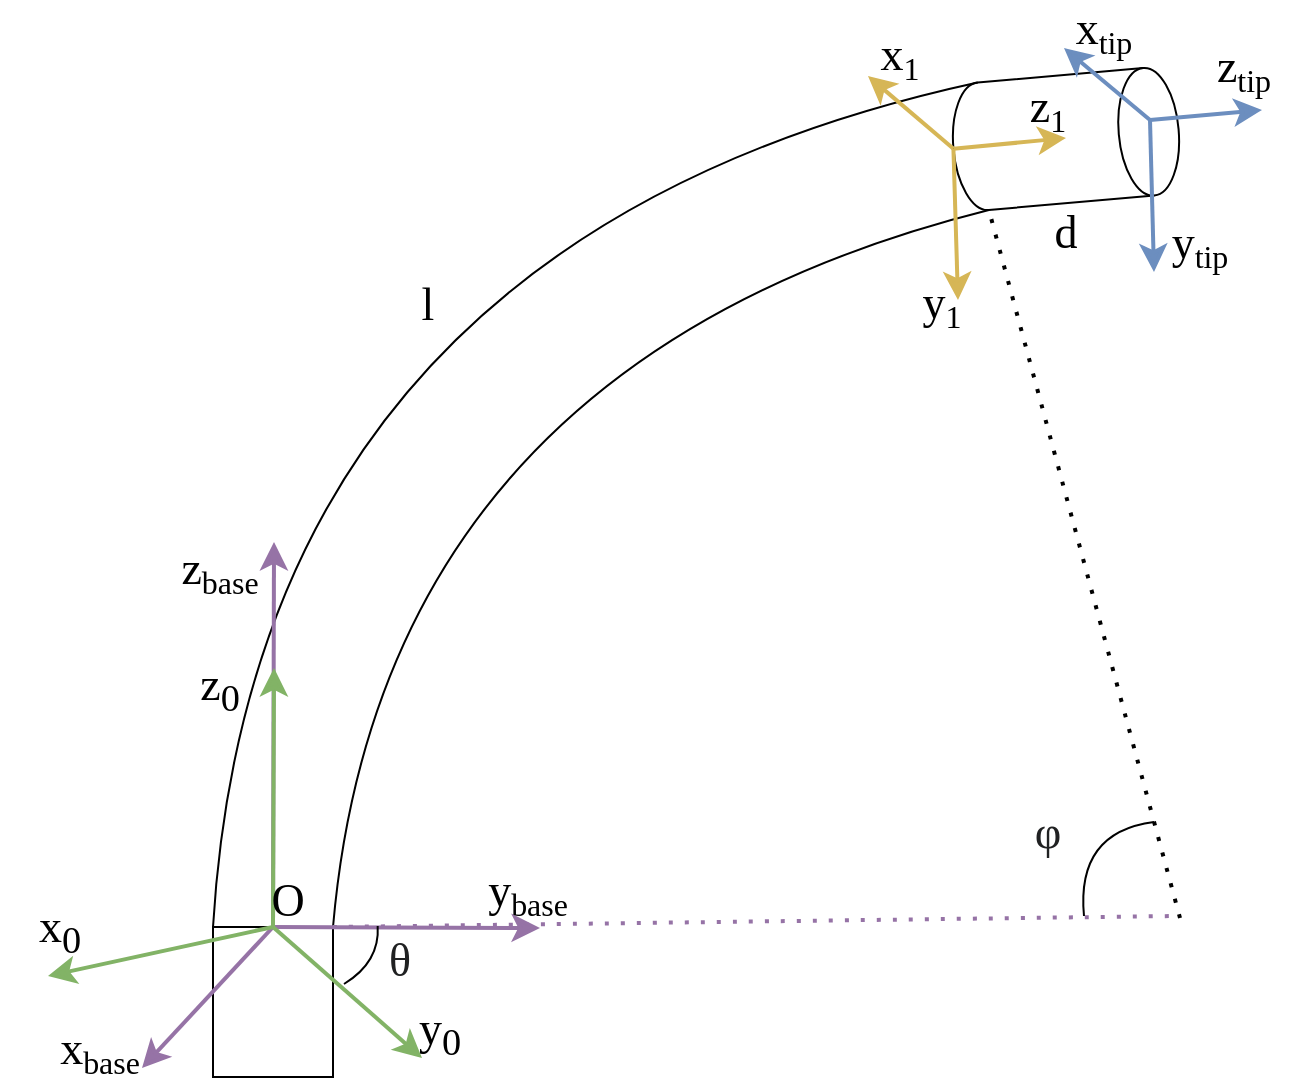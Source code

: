 <mxfile version="26.1.1">
  <diagram name="Page-1" id="MbpDUXyPkNgqn3dvAoPM">
    <mxGraphModel dx="1156" dy="884" grid="1" gridSize="10" guides="1" tooltips="1" connect="1" arrows="1" fold="1" page="0" pageScale="1" pageWidth="850" pageHeight="1100" math="0" shadow="0">
      <root>
        <mxCell id="0" />
        <mxCell id="1" parent="0" />
        <mxCell id="sI-5W3gZ8LKhCkME_i8S-5" value="" style="rounded=0;whiteSpace=wrap;html=1;rotation=-90;fillColor=none;" vertex="1" parent="1">
          <mxGeometry x="-61" y="371" width="75" height="60" as="geometry" />
        </mxCell>
        <mxCell id="sI-5W3gZ8LKhCkME_i8S-6" value="" style="endArrow=none;html=1;rounded=0;fontSize=12;startSize=8;endSize=8;curved=1;exitX=1;exitY=1;exitDx=0;exitDy=0;entryX=1;entryY=1;entryDx=0;entryDy=-15;entryPerimeter=0;" edge="1" parent="1" source="sI-5W3gZ8LKhCkME_i8S-5" target="sI-5W3gZ8LKhCkME_i8S-8">
          <mxGeometry width="50" height="50" relative="1" as="geometry">
            <mxPoint x="238" y="226" as="sourcePoint" />
            <mxPoint x="257" y="59" as="targetPoint" />
            <Array as="points">
              <mxPoint x="31" y="81" />
            </Array>
          </mxGeometry>
        </mxCell>
        <mxCell id="sI-5W3gZ8LKhCkME_i8S-7" value="" style="endArrow=none;html=1;rounded=0;fontSize=12;startSize=8;endSize=8;curved=1;exitX=1;exitY=0;exitDx=0;exitDy=0;entryX=0;entryY=1;entryDx=0;entryDy=-15;entryPerimeter=0;" edge="1" parent="1" source="sI-5W3gZ8LKhCkME_i8S-5" target="sI-5W3gZ8LKhCkME_i8S-8">
          <mxGeometry width="50" height="50" relative="1" as="geometry">
            <mxPoint x="-24" y="306" as="sourcePoint" />
            <mxPoint x="257" y="-1" as="targetPoint" />
            <Array as="points">
              <mxPoint x="-33" y="20" />
            </Array>
          </mxGeometry>
        </mxCell>
        <mxCell id="sI-5W3gZ8LKhCkME_i8S-8" value="" style="shape=cylinder3;whiteSpace=wrap;html=1;boundedLbl=1;backgroundOutline=1;size=15;rotation=85;fillColor=none;" vertex="1" parent="1">
          <mxGeometry x="341" y="-87" width="64" height="113" as="geometry" />
        </mxCell>
        <mxCell id="sI-5W3gZ8LKhCkME_i8S-15" value="" style="endArrow=none;dashed=1;html=1;dashPattern=1 3;strokeWidth=2;rounded=0;fontSize=12;startSize=8;endSize=8;curved=1;entryX=1;entryY=1;entryDx=0;entryDy=-15;entryPerimeter=0;" edge="1" parent="1" target="sI-5W3gZ8LKhCkME_i8S-8">
          <mxGeometry width="50" height="50" relative="1" as="geometry">
            <mxPoint x="430" y="359" as="sourcePoint" />
            <mxPoint x="303" y="166" as="targetPoint" />
          </mxGeometry>
        </mxCell>
        <mxCell id="sI-5W3gZ8LKhCkME_i8S-16" value="" style="endArrow=none;dashed=1;html=1;dashPattern=1 3;strokeWidth=2;rounded=0;fontSize=12;startSize=8;endSize=8;curved=1;exitX=1;exitY=1;exitDx=0;exitDy=0;fillColor=#e1d5e7;strokeColor=#9673a6;" edge="1" parent="1" source="sI-5W3gZ8LKhCkME_i8S-5">
          <mxGeometry width="50" height="50" relative="1" as="geometry">
            <mxPoint x="253" y="216" as="sourcePoint" />
            <mxPoint x="428" y="358" as="targetPoint" />
          </mxGeometry>
        </mxCell>
        <mxCell id="sI-5W3gZ8LKhCkME_i8S-17" value="" style="endArrow=none;html=1;rounded=0;fontSize=12;startSize=8;endSize=8;curved=1;" edge="1" parent="1">
          <mxGeometry width="50" height="50" relative="1" as="geometry">
            <mxPoint x="382" y="358" as="sourcePoint" />
            <mxPoint x="417" y="311" as="targetPoint" />
            <Array as="points">
              <mxPoint x="378" y="316" />
            </Array>
          </mxGeometry>
        </mxCell>
        <mxCell id="sI-5W3gZ8LKhCkME_i8S-19" value="" style="endArrow=classic;html=1;rounded=0;fontSize=12;startSize=8;endSize=8;curved=1;exitX=1;exitY=0.5;exitDx=0;exitDy=0;fillColor=#e1d5e7;strokeColor=#9673A6;strokeWidth=2;" edge="1" parent="1" source="sI-5W3gZ8LKhCkME_i8S-5">
          <mxGeometry width="50" height="50" relative="1" as="geometry">
            <mxPoint x="100" y="256" as="sourcePoint" />
            <mxPoint x="-23" y="171" as="targetPoint" />
          </mxGeometry>
        </mxCell>
        <mxCell id="sI-5W3gZ8LKhCkME_i8S-20" value="" style="endArrow=classic;html=1;rounded=0;fontSize=12;startSize=8;endSize=8;curved=1;exitX=1;exitY=0.5;exitDx=0;exitDy=0;fillColor=#e1d5e7;strokeColor=#9673a6;strokeWidth=2;" edge="1" parent="1" source="sI-5W3gZ8LKhCkME_i8S-5">
          <mxGeometry width="50" height="50" relative="1" as="geometry">
            <mxPoint x="100" y="256" as="sourcePoint" />
            <mxPoint x="110" y="364" as="targetPoint" />
          </mxGeometry>
        </mxCell>
        <mxCell id="sI-5W3gZ8LKhCkME_i8S-21" value="" style="endArrow=classic;html=1;rounded=0;fontSize=12;startSize=8;endSize=8;curved=1;exitX=1;exitY=0.5;exitDx=0;exitDy=0;fillColor=#e1d5e7;strokeColor=#9673a6;strokeWidth=2;" edge="1" parent="1" source="sI-5W3gZ8LKhCkME_i8S-5">
          <mxGeometry width="50" height="50" relative="1" as="geometry">
            <mxPoint x="100" y="256" as="sourcePoint" />
            <mxPoint x="-89" y="434" as="targetPoint" />
          </mxGeometry>
        </mxCell>
        <mxCell id="sI-5W3gZ8LKhCkME_i8S-22" value="" style="endArrow=classic;html=1;rounded=0;fontSize=12;startSize=8;endSize=8;curved=1;fillColor=#d5e8d4;strokeColor=#82b366;strokeWidth=2;exitX=1;exitY=0.5;exitDx=0;exitDy=0;" edge="1" parent="1" source="sI-5W3gZ8LKhCkME_i8S-5">
          <mxGeometry width="50" height="50" relative="1" as="geometry">
            <mxPoint x="-24" y="363" as="sourcePoint" />
            <mxPoint x="-23" y="234" as="targetPoint" />
          </mxGeometry>
        </mxCell>
        <mxCell id="sI-5W3gZ8LKhCkME_i8S-23" value="" style="endArrow=classic;html=1;rounded=0;fontSize=12;startSize=8;endSize=8;curved=1;fillColor=#d5e8d4;strokeColor=#82b366;strokeWidth=2;exitX=1;exitY=0.5;exitDx=0;exitDy=0;" edge="1" parent="1" source="sI-5W3gZ8LKhCkME_i8S-5">
          <mxGeometry width="50" height="50" relative="1" as="geometry">
            <mxPoint x="-12" y="363" as="sourcePoint" />
            <mxPoint x="51" y="429" as="targetPoint" />
          </mxGeometry>
        </mxCell>
        <mxCell id="sI-5W3gZ8LKhCkME_i8S-24" value="" style="endArrow=classic;html=1;rounded=0;fontSize=12;startSize=8;endSize=8;curved=1;exitX=1;exitY=0.5;exitDx=0;exitDy=0;fillColor=#d5e8d4;strokeColor=#82b366;strokeWidth=2;" edge="1" parent="1" source="sI-5W3gZ8LKhCkME_i8S-5">
          <mxGeometry width="50" height="50" relative="1" as="geometry">
            <mxPoint x="-63" y="377" as="sourcePoint" />
            <mxPoint x="-136" y="388" as="targetPoint" />
          </mxGeometry>
        </mxCell>
        <mxCell id="sI-5W3gZ8LKhCkME_i8S-27" value="" style="endArrow=classic;html=1;rounded=0;fontSize=12;startSize=8;endSize=8;curved=1;exitX=0.5;exitY=1;exitDx=0;exitDy=0;exitPerimeter=0;fillColor=#fff2cc;strokeColor=#d6b656;strokeWidth=2;" edge="1" parent="1" source="sI-5W3gZ8LKhCkME_i8S-8">
          <mxGeometry width="50" height="50" relative="1" as="geometry">
            <mxPoint x="323" y="19" as="sourcePoint" />
            <mxPoint x="373" y="-31" as="targetPoint" />
          </mxGeometry>
        </mxCell>
        <mxCell id="sI-5W3gZ8LKhCkME_i8S-28" value="" style="endArrow=classic;html=1;rounded=0;fontSize=12;startSize=8;endSize=8;curved=1;exitX=0.5;exitY=1;exitDx=0;exitDy=0;exitPerimeter=0;fillColor=#fff2cc;strokeColor=#d6b656;strokeWidth=2;" edge="1" parent="1" source="sI-5W3gZ8LKhCkME_i8S-8">
          <mxGeometry width="50" height="50" relative="1" as="geometry">
            <mxPoint x="274" y="44" as="sourcePoint" />
            <mxPoint x="274" y="-62" as="targetPoint" />
          </mxGeometry>
        </mxCell>
        <mxCell id="sI-5W3gZ8LKhCkME_i8S-29" value="" style="endArrow=classic;html=1;rounded=0;fontSize=12;startSize=8;endSize=8;curved=1;exitX=0.5;exitY=1;exitDx=0;exitDy=0;exitPerimeter=0;fillColor=#fff2cc;strokeColor=#d6b656;strokeWidth=2;" edge="1" parent="1" source="sI-5W3gZ8LKhCkME_i8S-8">
          <mxGeometry width="50" height="50" relative="1" as="geometry">
            <mxPoint x="274" y="44" as="sourcePoint" />
            <mxPoint x="319" y="50" as="targetPoint" />
          </mxGeometry>
        </mxCell>
        <mxCell id="sI-5W3gZ8LKhCkME_i8S-30" value="" style="endArrow=classic;html=1;rounded=0;fontSize=12;startSize=8;endSize=8;curved=1;exitX=0.5;exitY=1;exitDx=0;exitDy=0;exitPerimeter=0;fillColor=#dae8fc;strokeColor=#6c8ebf;strokeWidth=2;" edge="1" parent="1">
          <mxGeometry width="50" height="50" relative="1" as="geometry">
            <mxPoint x="415" y="-40" as="sourcePoint" />
            <mxPoint x="471" y="-45" as="targetPoint" />
          </mxGeometry>
        </mxCell>
        <mxCell id="sI-5W3gZ8LKhCkME_i8S-31" value="" style="endArrow=classic;html=1;rounded=0;fontSize=12;startSize=8;endSize=8;curved=1;exitX=0.5;exitY=1;exitDx=0;exitDy=0;exitPerimeter=0;fillColor=#dae8fc;strokeColor=#6c8ebf;strokeWidth=2;" edge="1" parent="1">
          <mxGeometry width="50" height="50" relative="1" as="geometry">
            <mxPoint x="415" y="-40" as="sourcePoint" />
            <mxPoint x="372" y="-76" as="targetPoint" />
          </mxGeometry>
        </mxCell>
        <mxCell id="sI-5W3gZ8LKhCkME_i8S-32" value="" style="endArrow=classic;html=1;rounded=0;fontSize=12;startSize=8;endSize=8;curved=1;exitX=0.5;exitY=1;exitDx=0;exitDy=0;exitPerimeter=0;fillColor=#dae8fc;strokeColor=#6c8ebf;strokeWidth=2;" edge="1" parent="1">
          <mxGeometry width="50" height="50" relative="1" as="geometry">
            <mxPoint x="415" y="-40" as="sourcePoint" />
            <mxPoint x="417" y="36" as="targetPoint" />
          </mxGeometry>
        </mxCell>
        <mxCell id="sI-5W3gZ8LKhCkME_i8S-33" value="&lt;span style=&quot;color: rgb(32, 33, 34); text-align: start;&quot;&gt;φ&lt;/span&gt;" style="text;html=1;align=center;verticalAlign=middle;whiteSpace=wrap;rounded=0;fontSize=23;fontFamily=Times New Roman;" vertex="1" parent="1">
          <mxGeometry x="334" y="301" width="60" height="30" as="geometry" />
        </mxCell>
        <mxCell id="sI-5W3gZ8LKhCkME_i8S-34" value="&lt;span style=&quot;color: rgb(32, 33, 34); text-align: start;&quot;&gt;&lt;font&gt;θ&lt;/font&gt;&lt;/span&gt;" style="text;html=1;align=center;verticalAlign=middle;whiteSpace=wrap;rounded=0;fontSize=23;fontFamily=Times New Roman;" vertex="1" parent="1">
          <mxGeometry x="10" y="365" width="60" height="30" as="geometry" />
        </mxCell>
        <mxCell id="sI-5W3gZ8LKhCkME_i8S-36" value="&lt;font style=&quot;font-size: 23px;&quot;&gt;y&lt;/font&gt;&lt;font style=&quot;font-size: 19.167px;&quot;&gt;&lt;sub&gt;tip&lt;/sub&gt;&lt;/font&gt;" style="text;html=1;align=center;verticalAlign=middle;whiteSpace=wrap;rounded=0;fontFamily=Times New Roman;" vertex="1" parent="1">
          <mxGeometry x="410" y="7" width="60" height="30" as="geometry" />
        </mxCell>
        <mxCell id="sI-5W3gZ8LKhCkME_i8S-37" value="&lt;font style=&quot;font-size: 23px;&quot;&gt;z&lt;/font&gt;&lt;font style=&quot;font-size: 19.167px;&quot;&gt;&lt;sub&gt;base&lt;/sub&gt;&lt;/font&gt;" style="text;html=1;align=center;verticalAlign=middle;whiteSpace=wrap;rounded=0;fontFamily=Times New Roman;" vertex="1" parent="1">
          <mxGeometry x="-80" y="170" width="60" height="30" as="geometry" />
        </mxCell>
        <mxCell id="sI-5W3gZ8LKhCkME_i8S-38" value="&lt;font style=&quot;font-size: 23px;&quot;&gt;x&lt;/font&gt;&lt;font style=&quot;font-size: 19.167px;&quot;&gt;&lt;sub&gt;base&lt;/sub&gt;&lt;/font&gt;" style="text;html=1;align=center;verticalAlign=middle;whiteSpace=wrap;rounded=0;fontFamily=Times New Roman;" vertex="1" parent="1">
          <mxGeometry x="-140" y="410" width="60" height="30" as="geometry" />
        </mxCell>
        <mxCell id="sI-5W3gZ8LKhCkME_i8S-43" value="&lt;font style=&quot;font-size: 23px;&quot; face=&quot;Times New Roman&quot;&gt;x&lt;sub&gt;0&lt;/sub&gt;&lt;/font&gt;" style="text;html=1;align=center;verticalAlign=middle;whiteSpace=wrap;rounded=0;" vertex="1" parent="1">
          <mxGeometry x="-160" y="350" width="60" height="30" as="geometry" />
        </mxCell>
        <mxCell id="sI-5W3gZ8LKhCkME_i8S-44" value="&lt;font style=&quot;font-size: 23px;&quot; face=&quot;Times New Roman&quot;&gt;z&lt;sub&gt;0&lt;/sub&gt;&lt;/font&gt;" style="text;html=1;align=center;verticalAlign=middle;whiteSpace=wrap;rounded=0;" vertex="1" parent="1">
          <mxGeometry x="-80" y="229" width="60" height="30" as="geometry" />
        </mxCell>
        <mxCell id="sI-5W3gZ8LKhCkME_i8S-45" value="&lt;font style=&quot;font-size: 23px;&quot; face=&quot;Times New Roman&quot;&gt;y&lt;sub&gt;0&lt;/sub&gt;&lt;/font&gt;" style="text;html=1;align=center;verticalAlign=middle;whiteSpace=wrap;rounded=0;" vertex="1" parent="1">
          <mxGeometry x="30" y="401" width="60" height="30" as="geometry" />
        </mxCell>
        <mxCell id="sI-5W3gZ8LKhCkME_i8S-46" value="" style="endArrow=none;html=1;rounded=0;fontSize=12;startSize=8;endSize=8;curved=1;exitX=0.314;exitY=-0.067;exitDx=0;exitDy=0;exitPerimeter=0;" edge="1" parent="1" source="sI-5W3gZ8LKhCkME_i8S-34">
          <mxGeometry width="50" height="50" relative="1" as="geometry">
            <mxPoint x="64" y="355" as="sourcePoint" />
            <mxPoint x="12" y="392" as="targetPoint" />
            <Array as="points">
              <mxPoint x="30" y="381" />
            </Array>
          </mxGeometry>
        </mxCell>
        <mxCell id="sI-5W3gZ8LKhCkME_i8S-47" value="&lt;font face=&quot;Times New Roman&quot;&gt;&lt;span style=&quot;font-size: 23px;&quot;&gt;O&lt;/span&gt;&lt;/font&gt;" style="text;html=1;align=center;verticalAlign=middle;whiteSpace=wrap;rounded=0;" vertex="1" parent="1">
          <mxGeometry x="-46" y="335" width="60" height="30" as="geometry" />
        </mxCell>
        <mxCell id="sI-5W3gZ8LKhCkME_i8S-49" value="&lt;font style=&quot;font-size: 23px;&quot;&gt;y&lt;/font&gt;&lt;font style=&quot;font-size: 19.167px;&quot;&gt;&lt;sub&gt;base&lt;/sub&gt;&lt;/font&gt;" style="text;html=1;align=center;verticalAlign=middle;whiteSpace=wrap;rounded=0;fontFamily=Times New Roman;" vertex="1" parent="1">
          <mxGeometry x="74" y="331" width="60" height="30" as="geometry" />
        </mxCell>
        <mxCell id="sI-5W3gZ8LKhCkME_i8S-50" value="&lt;font style=&quot;font-size: 23px;&quot;&gt;x&lt;/font&gt;&lt;font style=&quot;font-size: 19.167px;&quot;&gt;&lt;sub&gt;tip&lt;/sub&gt;&lt;/font&gt;" style="text;html=1;align=center;verticalAlign=middle;whiteSpace=wrap;rounded=0;fontFamily=Times New Roman;" vertex="1" parent="1">
          <mxGeometry x="362" y="-100" width="60" height="30" as="geometry" />
        </mxCell>
        <mxCell id="sI-5W3gZ8LKhCkME_i8S-51" value="&lt;font style=&quot;font-size: 23px;&quot;&gt;z&lt;/font&gt;&lt;font style=&quot;font-size: 19.167px;&quot;&gt;&lt;sub&gt;tip&lt;/sub&gt;&lt;/font&gt;" style="text;html=1;align=center;verticalAlign=middle;whiteSpace=wrap;rounded=0;fontFamily=Times New Roman;" vertex="1" parent="1">
          <mxGeometry x="432.1" y="-81" width="60" height="30" as="geometry" />
        </mxCell>
        <mxCell id="sI-5W3gZ8LKhCkME_i8S-52" value="&lt;font style=&quot;font-size: 23px;&quot;&gt;y&lt;/font&gt;&lt;font style=&quot;font-size: 19.167px;&quot;&gt;&lt;sub&gt;1&lt;/sub&gt;&lt;/font&gt;" style="text;html=1;align=center;verticalAlign=middle;whiteSpace=wrap;rounded=0;fontFamily=Times New Roman;" vertex="1" parent="1">
          <mxGeometry x="281" y="37" width="60" height="30" as="geometry" />
        </mxCell>
        <mxCell id="sI-5W3gZ8LKhCkME_i8S-53" value="&lt;font style=&quot;font-size: 23px;&quot;&gt;x&lt;/font&gt;&lt;font style=&quot;font-size: 19.167px;&quot;&gt;&lt;sub&gt;1&lt;/sub&gt;&lt;/font&gt;" style="text;html=1;align=center;verticalAlign=middle;whiteSpace=wrap;rounded=0;fontFamily=Times New Roman;" vertex="1" parent="1">
          <mxGeometry x="260" y="-87" width="60" height="30" as="geometry" />
        </mxCell>
        <mxCell id="sI-5W3gZ8LKhCkME_i8S-54" value="&lt;font style=&quot;font-size: 23px;&quot;&gt;z&lt;/font&gt;&lt;font style=&quot;font-size: 19.167px;&quot;&gt;&lt;sub&gt;1&lt;/sub&gt;&lt;/font&gt;" style="text;html=1;align=center;verticalAlign=middle;whiteSpace=wrap;rounded=0;fontFamily=Times New Roman;" vertex="1" parent="1">
          <mxGeometry x="334" y="-61" width="60" height="30" as="geometry" />
        </mxCell>
        <mxCell id="sI-5W3gZ8LKhCkME_i8S-56" value="&lt;font style=&quot;font-size: 23px;&quot; face=&quot;Times New Roman&quot;&gt;d&lt;/font&gt;" style="text;html=1;align=center;verticalAlign=middle;whiteSpace=wrap;rounded=0;" vertex="1" parent="1">
          <mxGeometry x="343" y="1" width="60" height="30" as="geometry" />
        </mxCell>
        <mxCell id="sI-5W3gZ8LKhCkME_i8S-57" value="&lt;span style=&quot;font-size: 23px;&quot;&gt;l&lt;/span&gt;" style="text;html=1;align=center;verticalAlign=middle;whiteSpace=wrap;rounded=0;fontFamily=Times New Roman;" vertex="1" parent="1">
          <mxGeometry x="24" y="37" width="60" height="30" as="geometry" />
        </mxCell>
      </root>
    </mxGraphModel>
  </diagram>
</mxfile>
